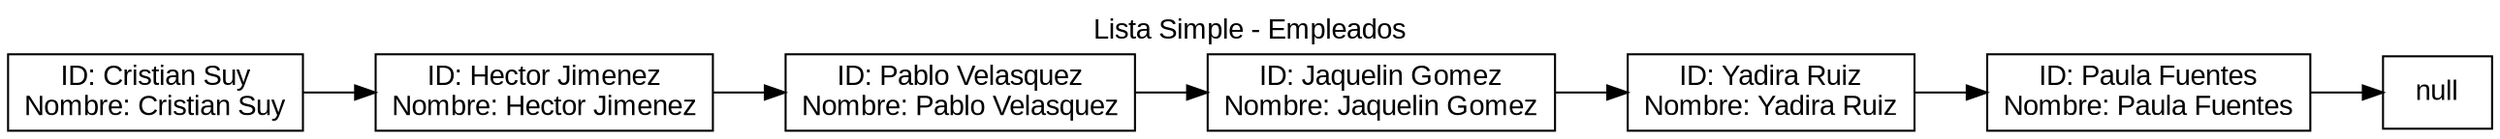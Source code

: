 digraph G {
fontname="Arial"label="Lista Simple - Empleados"
labelloc = t
rankdir=LR;
node[shape="box" fontname="Arial"];
nodo_0 [label="ID: Cristian Suy\nNombre: Cristian Suy"];
nodo_1 [label="ID: Hector Jimenez\nNombre: Hector Jimenez"];
nodo_2 [label="ID: Pablo Velasquez\nNombre: Pablo Velasquez"];
nodo_3 [label="ID: Jaquelin Gomez\nNombre: Jaquelin Gomez"];
nodo_4 [label="ID: Yadira Ruiz\nNombre: Yadira Ruiz"];
nodo_5 [label="ID: Paula Fuentes\nNombre: Paula Fuentes"];
nodo_0 -> nodo_1 -> nodo_2 -> nodo_3 -> nodo_4 -> nodo_5 -> null;
}